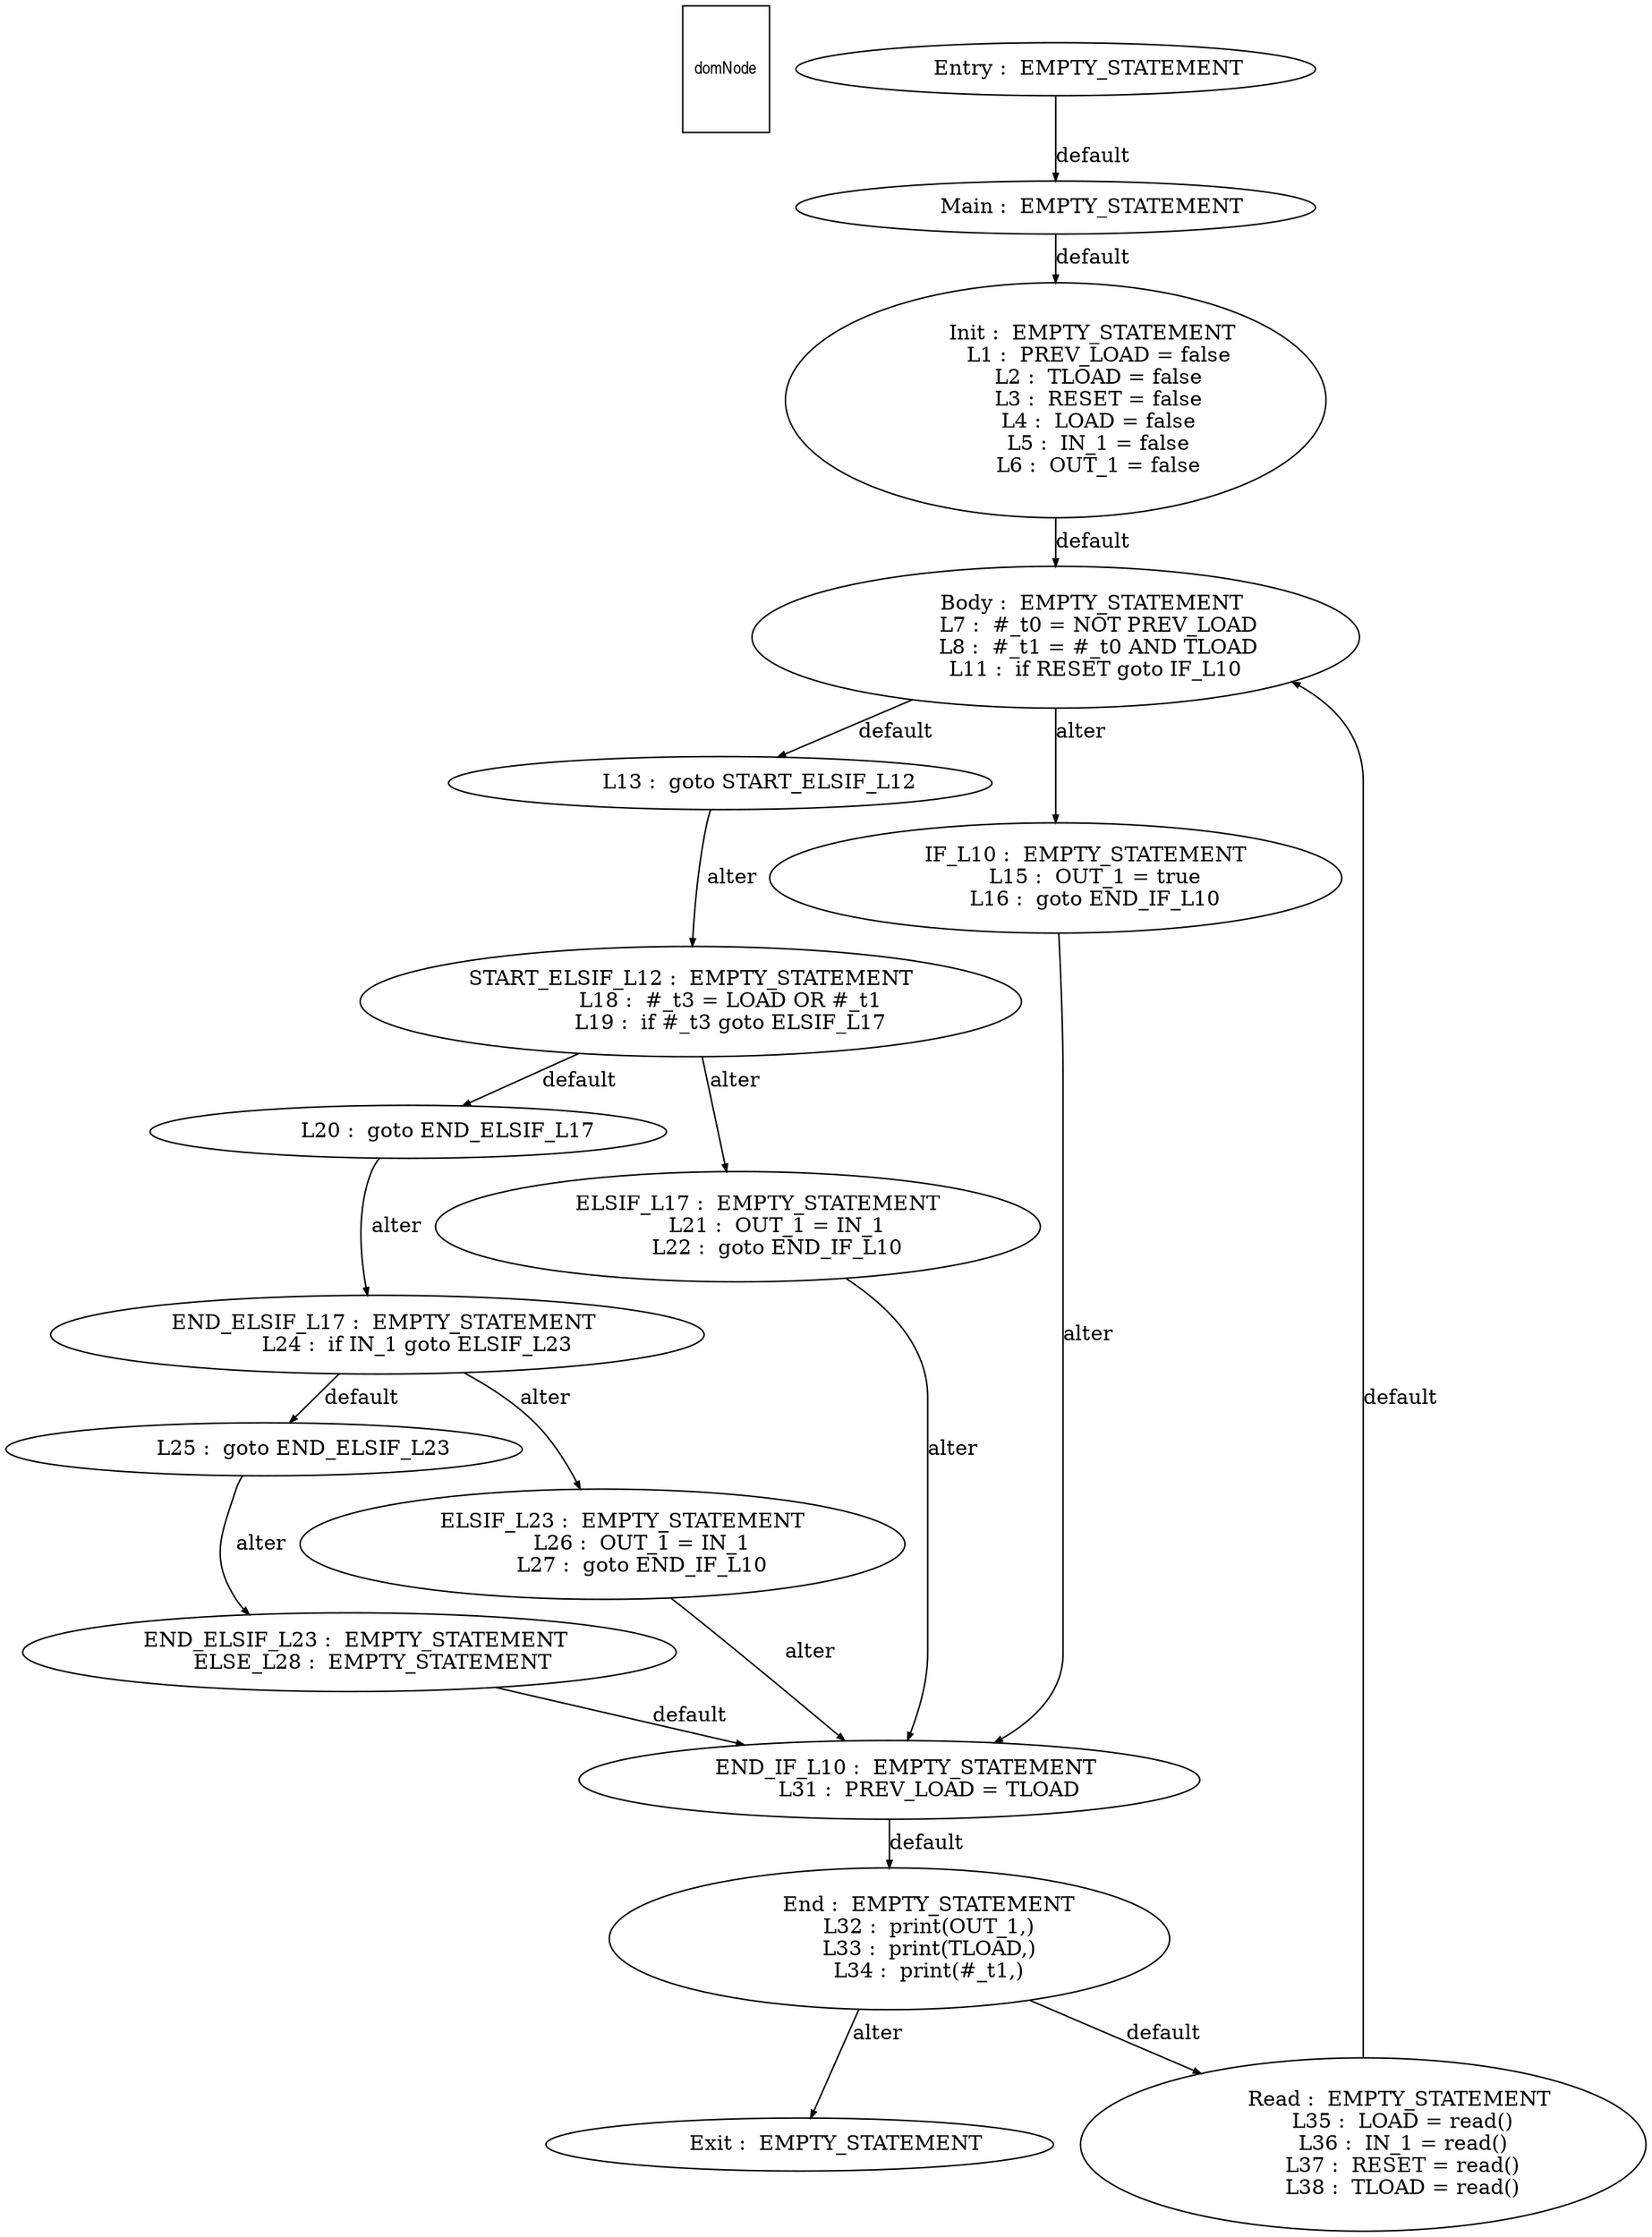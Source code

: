 digraph G {
  ranksep=.25;
  edge [arrowsize=.5]
  domNode [shape=rectangle, fontname="ArialNarrow",
        fontsize=12,  height=1.2];
  "           Main :  EMPTY_STATEMENT
"; "           Init :  EMPTY_STATEMENT
             L1 :  PREV_LOAD = false
             L2 :  TLOAD = false
             L3 :  RESET = false
             L4 :  LOAD = false
             L5 :  IN_1 = false
             L6 :  OUT_1 = false
"; "           Body :  EMPTY_STATEMENT
             L7 :  #_t0 = NOT PREV_LOAD
             L8 :  #_t1 = #_t0 AND TLOAD
            L11 :  if RESET goto IF_L10
"; "            L13 :  goto START_ELSIF_L12
"; "         IF_L10 :  EMPTY_STATEMENT
            L15 :  OUT_1 = true
            L16 :  goto END_IF_L10
"; "START_ELSIF_L12 :  EMPTY_STATEMENT
            L18 :  #_t3 = LOAD OR #_t1
            L19 :  if #_t3 goto ELSIF_L17
"; "            L20 :  goto END_ELSIF_L17
"; "      ELSIF_L17 :  EMPTY_STATEMENT
            L21 :  OUT_1 = IN_1
            L22 :  goto END_IF_L10
"; "  END_ELSIF_L17 :  EMPTY_STATEMENT
            L24 :  if IN_1 goto ELSIF_L23
"; "            L25 :  goto END_ELSIF_L23
"; "      ELSIF_L23 :  EMPTY_STATEMENT
            L26 :  OUT_1 = IN_1
            L27 :  goto END_IF_L10
"; "  END_ELSIF_L23 :  EMPTY_STATEMENT
       ELSE_L28 :  EMPTY_STATEMENT
"; "     END_IF_L10 :  EMPTY_STATEMENT
            L31 :  PREV_LOAD = TLOAD
"; "          Entry :  EMPTY_STATEMENT
"; "            End :  EMPTY_STATEMENT
            L32 :  print(OUT_1,)
            L33 :  print(TLOAD,)
            L34 :  print(#_t1,)
"; "           Exit :  EMPTY_STATEMENT
"; "           Read :  EMPTY_STATEMENT
            L35 :  LOAD = read()
            L36 :  IN_1 = read()
            L37 :  RESET = read()
            L38 :  TLOAD = read()
"; 
  "           Main :  EMPTY_STATEMENT
" -> "           Init :  EMPTY_STATEMENT
             L1 :  PREV_LOAD = false
             L2 :  TLOAD = false
             L3 :  RESET = false
             L4 :  LOAD = false
             L5 :  IN_1 = false
             L6 :  OUT_1 = false
"  [label="default"];
  "           Init :  EMPTY_STATEMENT
             L1 :  PREV_LOAD = false
             L2 :  TLOAD = false
             L3 :  RESET = false
             L4 :  LOAD = false
             L5 :  IN_1 = false
             L6 :  OUT_1 = false
" -> "           Body :  EMPTY_STATEMENT
             L7 :  #_t0 = NOT PREV_LOAD
             L8 :  #_t1 = #_t0 AND TLOAD
            L11 :  if RESET goto IF_L10
"  [label="default"];
  "           Body :  EMPTY_STATEMENT
             L7 :  #_t0 = NOT PREV_LOAD
             L8 :  #_t1 = #_t0 AND TLOAD
            L11 :  if RESET goto IF_L10
" -> "            L13 :  goto START_ELSIF_L12
"  [label="default"];
  "           Body :  EMPTY_STATEMENT
             L7 :  #_t0 = NOT PREV_LOAD
             L8 :  #_t1 = #_t0 AND TLOAD
            L11 :  if RESET goto IF_L10
" -> "         IF_L10 :  EMPTY_STATEMENT
            L15 :  OUT_1 = true
            L16 :  goto END_IF_L10
"  [label="alter"];
  "            L13 :  goto START_ELSIF_L12
" -> "START_ELSIF_L12 :  EMPTY_STATEMENT
            L18 :  #_t3 = LOAD OR #_t1
            L19 :  if #_t3 goto ELSIF_L17
"  [label="alter"];
  "         IF_L10 :  EMPTY_STATEMENT
            L15 :  OUT_1 = true
            L16 :  goto END_IF_L10
" -> "     END_IF_L10 :  EMPTY_STATEMENT
            L31 :  PREV_LOAD = TLOAD
"  [label="alter"];
  "START_ELSIF_L12 :  EMPTY_STATEMENT
            L18 :  #_t3 = LOAD OR #_t1
            L19 :  if #_t3 goto ELSIF_L17
" -> "            L20 :  goto END_ELSIF_L17
"  [label="default"];
  "START_ELSIF_L12 :  EMPTY_STATEMENT
            L18 :  #_t3 = LOAD OR #_t1
            L19 :  if #_t3 goto ELSIF_L17
" -> "      ELSIF_L17 :  EMPTY_STATEMENT
            L21 :  OUT_1 = IN_1
            L22 :  goto END_IF_L10
"  [label="alter"];
  "            L20 :  goto END_ELSIF_L17
" -> "  END_ELSIF_L17 :  EMPTY_STATEMENT
            L24 :  if IN_1 goto ELSIF_L23
"  [label="alter"];
  "      ELSIF_L17 :  EMPTY_STATEMENT
            L21 :  OUT_1 = IN_1
            L22 :  goto END_IF_L10
" -> "     END_IF_L10 :  EMPTY_STATEMENT
            L31 :  PREV_LOAD = TLOAD
"  [label="alter"];
  "  END_ELSIF_L17 :  EMPTY_STATEMENT
            L24 :  if IN_1 goto ELSIF_L23
" -> "            L25 :  goto END_ELSIF_L23
"  [label="default"];
  "  END_ELSIF_L17 :  EMPTY_STATEMENT
            L24 :  if IN_1 goto ELSIF_L23
" -> "      ELSIF_L23 :  EMPTY_STATEMENT
            L26 :  OUT_1 = IN_1
            L27 :  goto END_IF_L10
"  [label="alter"];
  "            L25 :  goto END_ELSIF_L23
" -> "  END_ELSIF_L23 :  EMPTY_STATEMENT
       ELSE_L28 :  EMPTY_STATEMENT
"  [label="alter"];
  "      ELSIF_L23 :  EMPTY_STATEMENT
            L26 :  OUT_1 = IN_1
            L27 :  goto END_IF_L10
" -> "     END_IF_L10 :  EMPTY_STATEMENT
            L31 :  PREV_LOAD = TLOAD
"  [label="alter"];
  "  END_ELSIF_L23 :  EMPTY_STATEMENT
       ELSE_L28 :  EMPTY_STATEMENT
" -> "     END_IF_L10 :  EMPTY_STATEMENT
            L31 :  PREV_LOAD = TLOAD
"  [label="default"];
  "     END_IF_L10 :  EMPTY_STATEMENT
            L31 :  PREV_LOAD = TLOAD
" -> "            End :  EMPTY_STATEMENT
            L32 :  print(OUT_1,)
            L33 :  print(TLOAD,)
            L34 :  print(#_t1,)
"  [label="default"];
  "          Entry :  EMPTY_STATEMENT
" -> "           Main :  EMPTY_STATEMENT
"  [label="default"];
  "            End :  EMPTY_STATEMENT
            L32 :  print(OUT_1,)
            L33 :  print(TLOAD,)
            L34 :  print(#_t1,)
" -> "           Read :  EMPTY_STATEMENT
            L35 :  LOAD = read()
            L36 :  IN_1 = read()
            L37 :  RESET = read()
            L38 :  TLOAD = read()
"  [label="default"];
  "            End :  EMPTY_STATEMENT
            L32 :  print(OUT_1,)
            L33 :  print(TLOAD,)
            L34 :  print(#_t1,)
" -> "           Exit :  EMPTY_STATEMENT
"  [label="alter"];
  "           Read :  EMPTY_STATEMENT
            L35 :  LOAD = read()
            L36 :  IN_1 = read()
            L37 :  RESET = read()
            L38 :  TLOAD = read()
" -> "           Body :  EMPTY_STATEMENT
             L7 :  #_t0 = NOT PREV_LOAD
             L8 :  #_t1 = #_t0 AND TLOAD
            L11 :  if RESET goto IF_L10
"  [label="default"];
}
